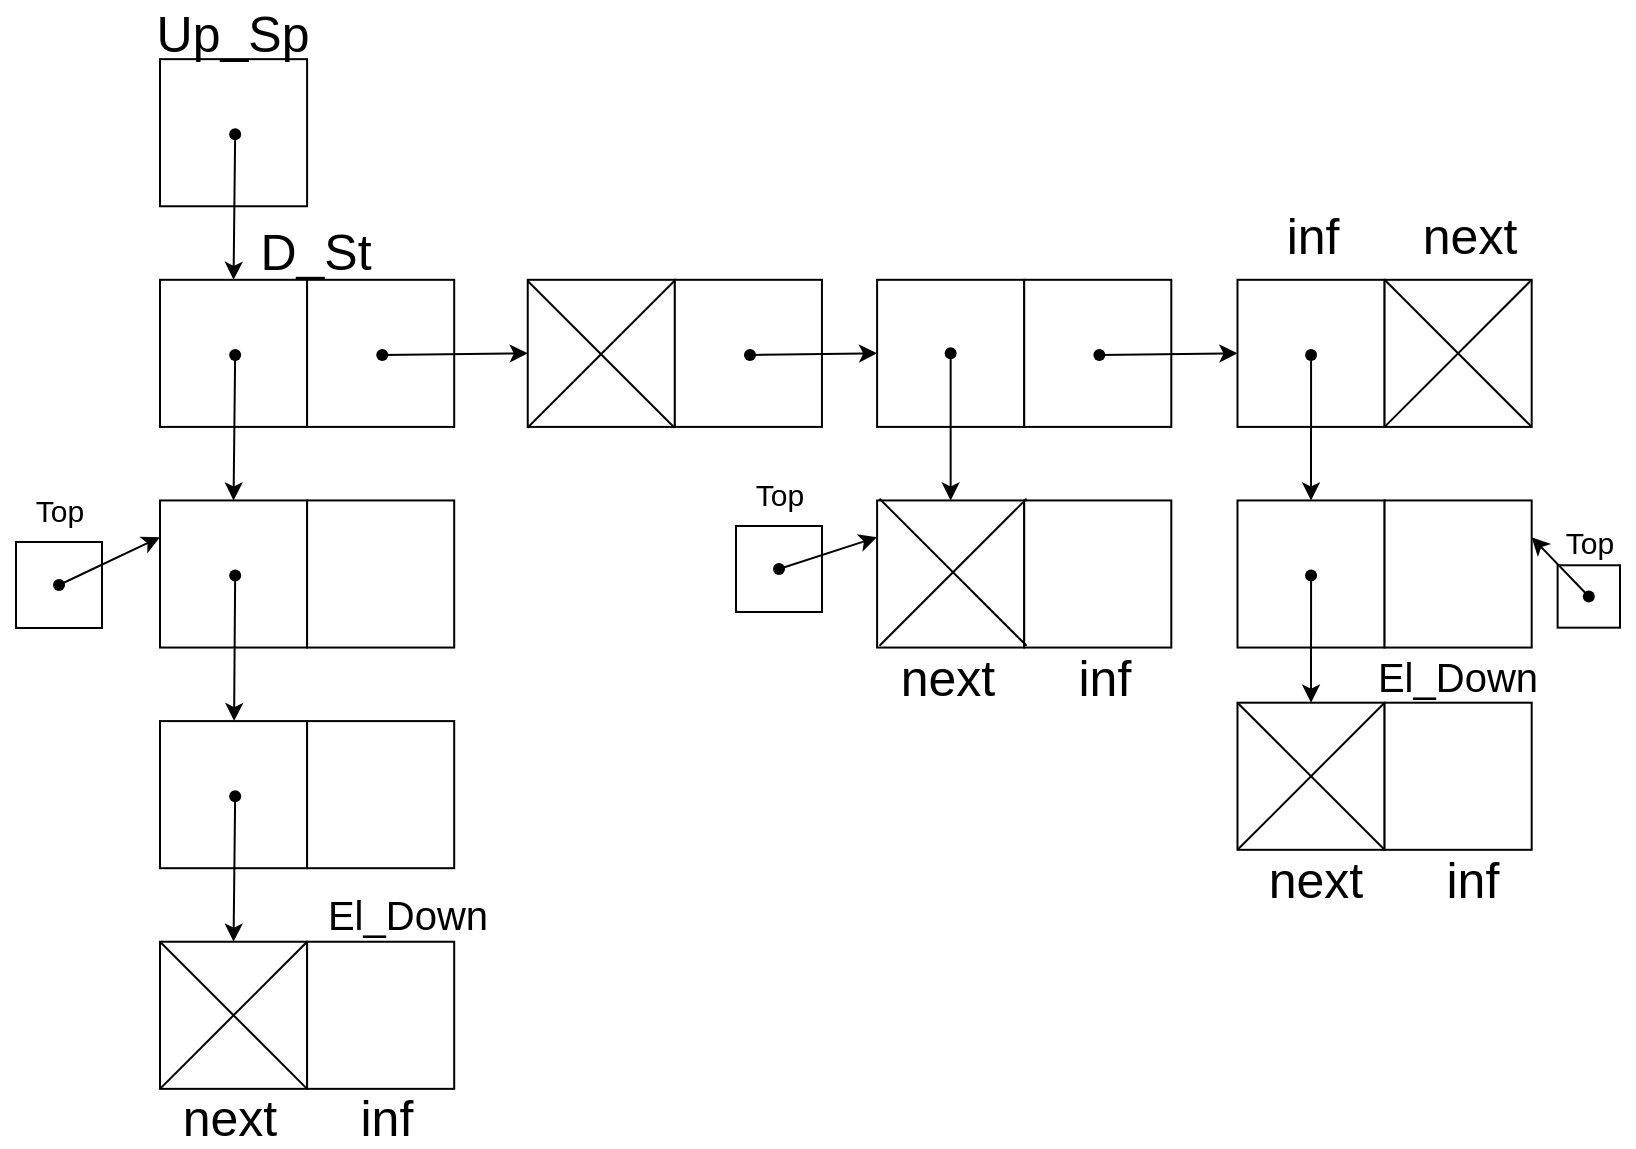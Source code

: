 <mxfile version="22.0.8" type="device">
  <diagram name="Страница — 1" id="FVXa_8yGP7T8qH84kQTv">
    <mxGraphModel dx="1434" dy="765" grid="1" gridSize="10" guides="1" tooltips="1" connect="1" arrows="1" fold="1" page="1" pageScale="1" pageWidth="827" pageHeight="1169" math="0" shadow="0">
      <root>
        <mxCell id="0" />
        <mxCell id="1" parent="0" />
        <mxCell id="w3o-LYvDEYoV72vVPv3B-3" value="" style="whiteSpace=wrap;html=1;aspect=fixed;" vertex="1" parent="1">
          <mxGeometry x="90" y="558.226" width="73.548" height="73.548" as="geometry" />
        </mxCell>
        <mxCell id="w3o-LYvDEYoV72vVPv3B-4" value="" style="whiteSpace=wrap;html=1;aspect=fixed;" vertex="1" parent="1">
          <mxGeometry x="163.549" y="558.226" width="73.548" height="73.548" as="geometry" />
        </mxCell>
        <mxCell id="w3o-LYvDEYoV72vVPv3B-5" value="" style="whiteSpace=wrap;html=1;aspect=fixed;" vertex="1" parent="1">
          <mxGeometry x="90" y="668.548" width="73.548" height="73.548" as="geometry" />
        </mxCell>
        <mxCell id="w3o-LYvDEYoV72vVPv3B-6" value="" style="whiteSpace=wrap;html=1;aspect=fixed;" vertex="1" parent="1">
          <mxGeometry x="163.549" y="668.548" width="73.548" height="73.548" as="geometry" />
        </mxCell>
        <mxCell id="w3o-LYvDEYoV72vVPv3B-7" value="" style="whiteSpace=wrap;html=1;aspect=fixed;" vertex="1" parent="1">
          <mxGeometry x="90" y="778.871" width="73.548" height="73.548" as="geometry" />
        </mxCell>
        <mxCell id="w3o-LYvDEYoV72vVPv3B-8" value="" style="whiteSpace=wrap;html=1;aspect=fixed;" vertex="1" parent="1">
          <mxGeometry x="163.549" y="778.871" width="73.548" height="73.548" as="geometry" />
        </mxCell>
        <mxCell id="w3o-LYvDEYoV72vVPv3B-9" value="&lt;span style=&quot;font-size: 25px;&quot;&gt;next&amp;nbsp; &amp;nbsp; &amp;nbsp; inf&lt;/span&gt;" style="text;html=1;strokeColor=none;fillColor=none;align=center;verticalAlign=middle;whiteSpace=wrap;rounded=0;" vertex="1" parent="1">
          <mxGeometry x="99.194" y="852.419" width="119.516" height="27.581" as="geometry" />
        </mxCell>
        <mxCell id="w3o-LYvDEYoV72vVPv3B-10" value="" style="group" vertex="1" connectable="0" parent="1">
          <mxGeometry x="90" y="310" width="73.549" height="101.129" as="geometry" />
        </mxCell>
        <mxCell id="w3o-LYvDEYoV72vVPv3B-1" value="" style="whiteSpace=wrap;html=1;aspect=fixed;" vertex="1" parent="w3o-LYvDEYoV72vVPv3B-10">
          <mxGeometry y="27.581" width="73.548" height="73.548" as="geometry" />
        </mxCell>
        <mxCell id="w3o-LYvDEYoV72vVPv3B-2" value="&lt;span style=&quot;font-size: 25px;&quot;&gt;Up_Sp&lt;/span&gt;" style="text;html=1;strokeColor=none;fillColor=none;align=center;verticalAlign=middle;whiteSpace=wrap;rounded=0;" vertex="1" parent="w3o-LYvDEYoV72vVPv3B-10">
          <mxGeometry x="9.194" width="55.161" height="27.581" as="geometry" />
        </mxCell>
        <mxCell id="w3o-LYvDEYoV72vVPv3B-33" value="" style="shape=waypoint;sketch=0;fillStyle=solid;size=6;pointerEvents=1;points=[];fillColor=none;resizable=0;rotatable=0;perimeter=centerPerimeter;snapToPoint=1;" vertex="1" parent="w3o-LYvDEYoV72vVPv3B-10">
          <mxGeometry x="27.581" y="55.161" width="20" height="20" as="geometry" />
        </mxCell>
        <mxCell id="w3o-LYvDEYoV72vVPv3B-11" value="" style="whiteSpace=wrap;html=1;aspect=fixed;" vertex="1" parent="1">
          <mxGeometry x="448.549" y="558.226" width="73.548" height="73.548" as="geometry" />
        </mxCell>
        <mxCell id="w3o-LYvDEYoV72vVPv3B-12" value="" style="whiteSpace=wrap;html=1;aspect=fixed;" vertex="1" parent="1">
          <mxGeometry x="522.098" y="558.226" width="73.548" height="73.548" as="geometry" />
        </mxCell>
        <mxCell id="w3o-LYvDEYoV72vVPv3B-13" value="" style="whiteSpace=wrap;html=1;aspect=fixed;" vertex="1" parent="1">
          <mxGeometry x="628.743" y="659.355" width="73.548" height="73.548" as="geometry" />
        </mxCell>
        <mxCell id="w3o-LYvDEYoV72vVPv3B-14" value="" style="whiteSpace=wrap;html=1;aspect=fixed;" vertex="1" parent="1">
          <mxGeometry x="702.291" y="659.355" width="73.548" height="73.548" as="geometry" />
        </mxCell>
        <mxCell id="w3o-LYvDEYoV72vVPv3B-15" value="" style="whiteSpace=wrap;html=1;aspect=fixed;" vertex="1" parent="1">
          <mxGeometry x="628.743" y="558.226" width="73.548" height="73.548" as="geometry" />
        </mxCell>
        <mxCell id="w3o-LYvDEYoV72vVPv3B-16" value="" style="whiteSpace=wrap;html=1;aspect=fixed;" vertex="1" parent="1">
          <mxGeometry x="702.291" y="558.226" width="73.548" height="73.548" as="geometry" />
        </mxCell>
        <mxCell id="w3o-LYvDEYoV72vVPv3B-23" value="" style="whiteSpace=wrap;html=1;aspect=fixed;" vertex="1" parent="1">
          <mxGeometry x="90" y="447.903" width="73.548" height="73.548" as="geometry" />
        </mxCell>
        <mxCell id="w3o-LYvDEYoV72vVPv3B-24" value="" style="whiteSpace=wrap;html=1;aspect=fixed;" vertex="1" parent="1">
          <mxGeometry x="163.549" y="447.903" width="73.548" height="73.548" as="geometry" />
        </mxCell>
        <mxCell id="w3o-LYvDEYoV72vVPv3B-25" value="" style="whiteSpace=wrap;html=1;aspect=fixed;" vertex="1" parent="1">
          <mxGeometry x="273.871" y="447.903" width="73.548" height="73.548" as="geometry" />
        </mxCell>
        <mxCell id="w3o-LYvDEYoV72vVPv3B-26" value="" style="whiteSpace=wrap;html=1;aspect=fixed;" vertex="1" parent="1">
          <mxGeometry x="347.42" y="447.903" width="73.548" height="73.548" as="geometry" />
        </mxCell>
        <mxCell id="w3o-LYvDEYoV72vVPv3B-27" value="" style="whiteSpace=wrap;html=1;aspect=fixed;" vertex="1" parent="1">
          <mxGeometry x="448.549" y="447.903" width="73.548" height="73.548" as="geometry" />
        </mxCell>
        <mxCell id="w3o-LYvDEYoV72vVPv3B-28" value="" style="whiteSpace=wrap;html=1;aspect=fixed;" vertex="1" parent="1">
          <mxGeometry x="522.098" y="447.903" width="73.548" height="73.548" as="geometry" />
        </mxCell>
        <mxCell id="w3o-LYvDEYoV72vVPv3B-29" value="" style="whiteSpace=wrap;html=1;aspect=fixed;" vertex="1" parent="1">
          <mxGeometry x="628.743" y="447.903" width="73.548" height="73.548" as="geometry" />
        </mxCell>
        <mxCell id="w3o-LYvDEYoV72vVPv3B-30" value="" style="whiteSpace=wrap;html=1;aspect=fixed;" vertex="1" parent="1">
          <mxGeometry x="702.291" y="447.903" width="73.548" height="73.548" as="geometry" />
        </mxCell>
        <mxCell id="w3o-LYvDEYoV72vVPv3B-31" value="" style="shape=waypoint;sketch=0;fillStyle=solid;size=6;pointerEvents=1;points=[];fillColor=none;resizable=0;rotatable=0;perimeter=centerPerimeter;snapToPoint=1;" vertex="1" parent="1">
          <mxGeometry x="191.129" y="475.484" width="20" height="20" as="geometry" />
        </mxCell>
        <mxCell id="w3o-LYvDEYoV72vVPv3B-32" value="" style="shape=waypoint;sketch=0;fillStyle=solid;size=6;pointerEvents=1;points=[];fillColor=none;resizable=0;rotatable=0;perimeter=centerPerimeter;snapToPoint=1;" vertex="1" parent="1">
          <mxGeometry x="117.581" y="475.484" width="20" height="20" as="geometry" />
        </mxCell>
        <mxCell id="w3o-LYvDEYoV72vVPv3B-34" value="&lt;span style=&quot;font-size: 25px;&quot;&gt;inf&amp;nbsp; &amp;nbsp; &amp;nbsp; next&lt;/span&gt;" style="text;html=1;strokeColor=none;fillColor=none;align=center;verticalAlign=middle;whiteSpace=wrap;rounded=0;" vertex="1" parent="1">
          <mxGeometry x="650.808" y="411.129" width="119.516" height="27.581" as="geometry" />
        </mxCell>
        <mxCell id="w3o-LYvDEYoV72vVPv3B-35" value="&lt;span style=&quot;font-size: 25px;&quot;&gt;next&amp;nbsp; &amp;nbsp; &amp;nbsp; inf&lt;/span&gt;" style="text;html=1;strokeColor=none;fillColor=none;align=center;verticalAlign=middle;whiteSpace=wrap;rounded=0;" vertex="1" parent="1">
          <mxGeometry x="457.743" y="631.774" width="119.516" height="27.581" as="geometry" />
        </mxCell>
        <mxCell id="w3o-LYvDEYoV72vVPv3B-36" value="&lt;span style=&quot;font-size: 25px;&quot;&gt;next&amp;nbsp; &amp;nbsp; &amp;nbsp; inf&lt;/span&gt;" style="text;html=1;strokeColor=none;fillColor=none;align=center;verticalAlign=middle;whiteSpace=wrap;rounded=0;" vertex="1" parent="1">
          <mxGeometry x="641.614" y="732.903" width="119.516" height="27.581" as="geometry" />
        </mxCell>
        <mxCell id="w3o-LYvDEYoV72vVPv3B-37" value="" style="endArrow=classic;html=1;rounded=0;" edge="1" parent="1" source="w3o-LYvDEYoV72vVPv3B-33">
          <mxGeometry width="50" height="50" relative="1" as="geometry">
            <mxPoint x="246.291" y="328.387" as="sourcePoint" />
            <mxPoint x="126.774" y="447.903" as="targetPoint" />
          </mxGeometry>
        </mxCell>
        <mxCell id="w3o-LYvDEYoV72vVPv3B-38" value="" style="endArrow=classic;html=1;rounded=0;exitX=0.6;exitY=0.75;exitDx=0;exitDy=0;exitPerimeter=0;entryX=0;entryY=0.5;entryDx=0;entryDy=0;" edge="1" parent="1" source="w3o-LYvDEYoV72vVPv3B-31" target="w3o-LYvDEYoV72vVPv3B-25">
          <mxGeometry width="50" height="50" relative="1" as="geometry">
            <mxPoint x="255.484" y="401.935" as="sourcePoint" />
            <mxPoint x="301.452" y="355.968" as="targetPoint" />
          </mxGeometry>
        </mxCell>
        <mxCell id="w3o-LYvDEYoV72vVPv3B-40" value="" style="shape=waypoint;sketch=0;fillStyle=solid;size=6;pointerEvents=1;points=[];fillColor=none;resizable=0;rotatable=0;perimeter=centerPerimeter;snapToPoint=1;" vertex="1" parent="1">
          <mxGeometry x="375.001" y="475.484" width="20" height="20" as="geometry" />
        </mxCell>
        <mxCell id="w3o-LYvDEYoV72vVPv3B-41" value="" style="endArrow=classic;html=1;rounded=0;" edge="1" parent="1" source="w3o-LYvDEYoV72vVPv3B-40">
          <mxGeometry width="50" height="50" relative="1" as="geometry">
            <mxPoint x="439.355" y="484.218" as="sourcePoint" />
            <mxPoint x="448.549" y="484.677" as="targetPoint" />
          </mxGeometry>
        </mxCell>
        <mxCell id="w3o-LYvDEYoV72vVPv3B-42" value="" style="shape=waypoint;sketch=0;fillStyle=solid;size=6;pointerEvents=1;points=[];fillColor=none;resizable=0;rotatable=0;perimeter=centerPerimeter;snapToPoint=1;" vertex="1" parent="1">
          <mxGeometry x="549.678" y="475.484" width="20" height="20" as="geometry" />
        </mxCell>
        <mxCell id="w3o-LYvDEYoV72vVPv3B-43" value="" style="endArrow=classic;html=1;rounded=0;entryX=0;entryY=0.5;entryDx=0;entryDy=0;" edge="1" parent="1" source="w3o-LYvDEYoV72vVPv3B-42" target="w3o-LYvDEYoV72vVPv3B-29">
          <mxGeometry width="50" height="50" relative="1" as="geometry">
            <mxPoint x="393.388" y="493.871" as="sourcePoint" />
            <mxPoint x="457.743" y="493.871" as="targetPoint" />
          </mxGeometry>
        </mxCell>
        <mxCell id="w3o-LYvDEYoV72vVPv3B-44" value="" style="endArrow=none;html=1;rounded=0;entryX=1;entryY=0;entryDx=0;entryDy=0;exitX=0;exitY=1;exitDx=0;exitDy=0;" edge="1" parent="1" source="w3o-LYvDEYoV72vVPv3B-30" target="w3o-LYvDEYoV72vVPv3B-30">
          <mxGeometry width="50" height="50" relative="1" as="geometry">
            <mxPoint x="705.969" y="521.452" as="sourcePoint" />
            <mxPoint x="751.937" y="475.484" as="targetPoint" />
          </mxGeometry>
        </mxCell>
        <mxCell id="w3o-LYvDEYoV72vVPv3B-45" value="" style="endArrow=none;html=1;rounded=0;exitX=0;exitY=0;exitDx=0;exitDy=0;entryX=1;entryY=1;entryDx=0;entryDy=0;" edge="1" parent="1" source="w3o-LYvDEYoV72vVPv3B-30" target="w3o-LYvDEYoV72vVPv3B-30">
          <mxGeometry width="50" height="50" relative="1" as="geometry">
            <mxPoint x="632.42" y="328.387" as="sourcePoint" />
            <mxPoint x="678.388" y="282.419" as="targetPoint" />
          </mxGeometry>
        </mxCell>
        <mxCell id="w3o-LYvDEYoV72vVPv3B-55" value="" style="endArrow=none;html=1;rounded=0;entryX=1;entryY=0;entryDx=0;entryDy=0;exitX=0;exitY=1;exitDx=0;exitDy=0;" edge="1" parent="1">
          <mxGeometry width="50" height="50" relative="1" as="geometry">
            <mxPoint x="628.743" y="732.903" as="sourcePoint" />
            <mxPoint x="702.291" y="659.355" as="targetPoint" />
          </mxGeometry>
        </mxCell>
        <mxCell id="w3o-LYvDEYoV72vVPv3B-56" value="" style="endArrow=none;html=1;rounded=0;exitX=0;exitY=0;exitDx=0;exitDy=0;entryX=1;entryY=1;entryDx=0;entryDy=0;" edge="1" parent="1">
          <mxGeometry width="50" height="50" relative="1" as="geometry">
            <mxPoint x="628.743" y="659.355" as="sourcePoint" />
            <mxPoint x="702.291" y="732.903" as="targetPoint" />
          </mxGeometry>
        </mxCell>
        <mxCell id="w3o-LYvDEYoV72vVPv3B-57" value="" style="endArrow=none;html=1;rounded=0;entryX=1;entryY=0;entryDx=0;entryDy=0;exitX=0;exitY=1;exitDx=0;exitDy=0;" edge="1" parent="1">
          <mxGeometry width="50" height="50" relative="1" as="geometry">
            <mxPoint x="90" y="852.419" as="sourcePoint" />
            <mxPoint x="163.549" y="778.871" as="targetPoint" />
          </mxGeometry>
        </mxCell>
        <mxCell id="w3o-LYvDEYoV72vVPv3B-58" value="" style="endArrow=none;html=1;rounded=0;exitX=0;exitY=0;exitDx=0;exitDy=0;entryX=1;entryY=1;entryDx=0;entryDy=0;" edge="1" parent="1">
          <mxGeometry width="50" height="50" relative="1" as="geometry">
            <mxPoint x="90" y="778.871" as="sourcePoint" />
            <mxPoint x="163.549" y="852.419" as="targetPoint" />
          </mxGeometry>
        </mxCell>
        <mxCell id="w3o-LYvDEYoV72vVPv3B-59" value="" style="endArrow=classic;html=1;rounded=0;" edge="1" parent="1" source="w3o-LYvDEYoV72vVPv3B-32">
          <mxGeometry width="50" height="50" relative="1" as="geometry">
            <mxPoint x="384.194" y="622.581" as="sourcePoint" />
            <mxPoint x="126.774" y="558.226" as="targetPoint" />
          </mxGeometry>
        </mxCell>
        <mxCell id="w3o-LYvDEYoV72vVPv3B-60" value="" style="shape=waypoint;sketch=0;fillStyle=solid;size=6;pointerEvents=1;points=[];fillColor=none;resizable=0;rotatable=0;perimeter=centerPerimeter;snapToPoint=1;" vertex="1" parent="1">
          <mxGeometry x="117.581" y="585.806" width="20" height="20" as="geometry" />
        </mxCell>
        <mxCell id="w3o-LYvDEYoV72vVPv3B-61" value="" style="shape=waypoint;sketch=0;fillStyle=solid;size=6;pointerEvents=1;points=[];fillColor=none;resizable=0;rotatable=0;perimeter=centerPerimeter;snapToPoint=1;" vertex="1" parent="1">
          <mxGeometry x="117.581" y="696.129" width="20" height="20" as="geometry" />
        </mxCell>
        <mxCell id="w3o-LYvDEYoV72vVPv3B-63" value="" style="endArrow=classic;html=1;rounded=0;exitX=0.75;exitY=0.45;exitDx=0;exitDy=0;exitPerimeter=0;" edge="1" parent="1" source="w3o-LYvDEYoV72vVPv3B-60" target="w3o-LYvDEYoV72vVPv3B-5">
          <mxGeometry width="50" height="50" relative="1" as="geometry">
            <mxPoint x="126.315" y="595" as="sourcePoint" />
            <mxPoint x="126.315" y="668.548" as="targetPoint" />
          </mxGeometry>
        </mxCell>
        <mxCell id="w3o-LYvDEYoV72vVPv3B-65" value="" style="endArrow=classic;html=1;rounded=0;exitX=0.5;exitY=0.85;exitDx=0;exitDy=0;exitPerimeter=0;entryX=0.5;entryY=0;entryDx=0;entryDy=0;" edge="1" parent="1" source="w3o-LYvDEYoV72vVPv3B-61" target="w3o-LYvDEYoV72vVPv3B-7">
          <mxGeometry width="50" height="50" relative="1" as="geometry">
            <mxPoint x="310.186" y="732.903" as="sourcePoint" />
            <mxPoint x="310.186" y="806.452" as="targetPoint" />
          </mxGeometry>
        </mxCell>
        <mxCell id="w3o-LYvDEYoV72vVPv3B-72" value="" style="group" vertex="1" connectable="0" parent="1">
          <mxGeometry x="10" y="548" width="60" height="74" as="geometry" />
        </mxCell>
        <mxCell id="w3o-LYvDEYoV72vVPv3B-70" value="" style="group" vertex="1" connectable="0" parent="w3o-LYvDEYoV72vVPv3B-72">
          <mxGeometry width="60" height="74" as="geometry" />
        </mxCell>
        <mxCell id="w3o-LYvDEYoV72vVPv3B-67" value="" style="whiteSpace=wrap;html=1;aspect=fixed;" vertex="1" parent="w3o-LYvDEYoV72vVPv3B-70">
          <mxGeometry x="8" y="31" width="43" height="43" as="geometry" />
        </mxCell>
        <mxCell id="w3o-LYvDEYoV72vVPv3B-68" value="" style="shape=waypoint;sketch=0;fillStyle=solid;size=6;pointerEvents=1;points=[];fillColor=none;resizable=0;rotatable=0;perimeter=centerPerimeter;snapToPoint=1;" vertex="1" parent="w3o-LYvDEYoV72vVPv3B-70">
          <mxGeometry x="19.5" y="42.496" width="20" height="20" as="geometry" />
        </mxCell>
        <mxCell id="w3o-LYvDEYoV72vVPv3B-69" value="&lt;font style=&quot;font-size: 15px;&quot;&gt;Top&lt;/font&gt;" style="text;html=1;strokeColor=none;fillColor=none;align=center;verticalAlign=middle;whiteSpace=wrap;rounded=0;" vertex="1" parent="w3o-LYvDEYoV72vVPv3B-70">
          <mxGeometry width="60" height="30" as="geometry" />
        </mxCell>
        <mxCell id="w3o-LYvDEYoV72vVPv3B-71" value="" style="endArrow=classic;html=1;rounded=0;entryX=0;entryY=0.25;entryDx=0;entryDy=0;" edge="1" parent="w3o-LYvDEYoV72vVPv3B-72" source="w3o-LYvDEYoV72vVPv3B-68" target="w3o-LYvDEYoV72vVPv3B-3">
          <mxGeometry width="50" height="50" relative="1" as="geometry">
            <mxPoint x="128" y="58" as="sourcePoint" />
            <mxPoint x="127" y="131" as="targetPoint" />
          </mxGeometry>
        </mxCell>
        <mxCell id="w3o-LYvDEYoV72vVPv3B-73" value="" style="group" vertex="1" connectable="0" parent="1">
          <mxGeometry x="20" y="558" width="60" height="74" as="geometry" />
        </mxCell>
        <mxCell id="w3o-LYvDEYoV72vVPv3B-74" value="" style="group" vertex="1" connectable="0" parent="1">
          <mxGeometry x="370" y="540" width="60" height="74" as="geometry" />
        </mxCell>
        <mxCell id="w3o-LYvDEYoV72vVPv3B-75" value="" style="whiteSpace=wrap;html=1;aspect=fixed;" vertex="1" parent="w3o-LYvDEYoV72vVPv3B-74">
          <mxGeometry x="8" y="31" width="43" height="43" as="geometry" />
        </mxCell>
        <mxCell id="w3o-LYvDEYoV72vVPv3B-76" value="" style="shape=waypoint;sketch=0;fillStyle=solid;size=6;pointerEvents=1;points=[];fillColor=none;resizable=0;rotatable=0;perimeter=centerPerimeter;snapToPoint=1;" vertex="1" parent="w3o-LYvDEYoV72vVPv3B-74">
          <mxGeometry x="19.5" y="42.496" width="20" height="20" as="geometry" />
        </mxCell>
        <mxCell id="w3o-LYvDEYoV72vVPv3B-77" value="&lt;font style=&quot;font-size: 15px;&quot;&gt;Top&lt;/font&gt;" style="text;html=1;strokeColor=none;fillColor=none;align=center;verticalAlign=middle;whiteSpace=wrap;rounded=0;" vertex="1" parent="w3o-LYvDEYoV72vVPv3B-74">
          <mxGeometry width="60" height="30" as="geometry" />
        </mxCell>
        <mxCell id="w3o-LYvDEYoV72vVPv3B-78" value="" style="endArrow=classic;html=1;rounded=0;entryX=0;entryY=0.25;entryDx=0;entryDy=0;" edge="1" parent="1" source="w3o-LYvDEYoV72vVPv3B-76" target="w3o-LYvDEYoV72vVPv3B-11">
          <mxGeometry width="50" height="50" relative="1" as="geometry">
            <mxPoint x="148" y="616" as="sourcePoint" />
            <mxPoint x="147" y="689" as="targetPoint" />
          </mxGeometry>
        </mxCell>
        <mxCell id="w3o-LYvDEYoV72vVPv3B-79" value="" style="endArrow=none;html=1;rounded=0;entryX=1;entryY=0;entryDx=0;entryDy=0;exitX=0;exitY=1;exitDx=0;exitDy=0;" edge="1" parent="1">
          <mxGeometry width="50" height="50" relative="1" as="geometry">
            <mxPoint x="449.743" y="630.903" as="sourcePoint" />
            <mxPoint x="523.291" y="557.355" as="targetPoint" />
          </mxGeometry>
        </mxCell>
        <mxCell id="w3o-LYvDEYoV72vVPv3B-80" value="" style="endArrow=none;html=1;rounded=0;exitX=0;exitY=0;exitDx=0;exitDy=0;entryX=1;entryY=1;entryDx=0;entryDy=0;" edge="1" parent="1">
          <mxGeometry width="50" height="50" relative="1" as="geometry">
            <mxPoint x="449.743" y="557.355" as="sourcePoint" />
            <mxPoint x="523.291" y="630.903" as="targetPoint" />
          </mxGeometry>
        </mxCell>
        <mxCell id="w3o-LYvDEYoV72vVPv3B-81" value="" style="shape=waypoint;sketch=0;fillStyle=solid;size=6;pointerEvents=1;points=[];fillColor=none;resizable=0;rotatable=0;perimeter=centerPerimeter;snapToPoint=1;" vertex="1" parent="1">
          <mxGeometry x="655.521" y="475.486" width="20" height="20" as="geometry" />
        </mxCell>
        <mxCell id="w3o-LYvDEYoV72vVPv3B-82" value="" style="endArrow=classic;html=1;rounded=0;exitX=0.75;exitY=0.45;exitDx=0;exitDy=0;exitPerimeter=0;entryX=0.5;entryY=0;entryDx=0;entryDy=0;" edge="1" parent="1" source="w3o-LYvDEYoV72vVPv3B-81" target="w3o-LYvDEYoV72vVPv3B-15">
          <mxGeometry width="50" height="50" relative="1" as="geometry">
            <mxPoint x="664.255" y="484.68" as="sourcePoint" />
            <mxPoint x="664.94" y="558.68" as="targetPoint" />
          </mxGeometry>
        </mxCell>
        <mxCell id="w3o-LYvDEYoV72vVPv3B-83" value="" style="shape=waypoint;sketch=0;fillStyle=solid;size=6;pointerEvents=1;points=[];fillColor=none;resizable=0;rotatable=0;perimeter=centerPerimeter;snapToPoint=1;" vertex="1" parent="1">
          <mxGeometry x="655.521" y="585.806" width="20" height="20" as="geometry" />
        </mxCell>
        <mxCell id="w3o-LYvDEYoV72vVPv3B-84" value="" style="endArrow=classic;html=1;rounded=0;exitX=0.75;exitY=0.45;exitDx=0;exitDy=0;exitPerimeter=0;entryX=0.5;entryY=0;entryDx=0;entryDy=0;" edge="1" parent="1" source="w3o-LYvDEYoV72vVPv3B-83" target="w3o-LYvDEYoV72vVPv3B-13">
          <mxGeometry width="50" height="50" relative="1" as="geometry">
            <mxPoint x="664.255" y="595" as="sourcePoint" />
            <mxPoint x="664.94" y="669" as="targetPoint" />
          </mxGeometry>
        </mxCell>
        <mxCell id="w3o-LYvDEYoV72vVPv3B-85" value="" style="group" vertex="1" connectable="0" parent="1">
          <mxGeometry x="783" y="568.15" width="43.53" height="53.69" as="geometry" />
        </mxCell>
        <mxCell id="w3o-LYvDEYoV72vVPv3B-86" value="" style="whiteSpace=wrap;html=1;aspect=fixed;" vertex="1" parent="w3o-LYvDEYoV72vVPv3B-85">
          <mxGeometry x="5.804" y="22.492" width="31.197" height="31.197" as="geometry" />
        </mxCell>
        <mxCell id="w3o-LYvDEYoV72vVPv3B-87" value="" style="shape=waypoint;sketch=0;fillStyle=solid;size=6;pointerEvents=1;points=[];fillColor=none;resizable=0;rotatable=0;perimeter=centerPerimeter;snapToPoint=1;" vertex="1" parent="w3o-LYvDEYoV72vVPv3B-85">
          <mxGeometry x="11.407" y="28.093" width="20" height="20" as="geometry" />
        </mxCell>
        <mxCell id="w3o-LYvDEYoV72vVPv3B-88" value="&lt;font style=&quot;font-size: 15px;&quot;&gt;Top&lt;/font&gt;" style="text;html=1;strokeColor=none;fillColor=none;align=center;verticalAlign=middle;whiteSpace=wrap;rounded=0;" vertex="1" parent="w3o-LYvDEYoV72vVPv3B-85">
          <mxGeometry width="43.53" height="21.766" as="geometry" />
        </mxCell>
        <mxCell id="w3o-LYvDEYoV72vVPv3B-90" style="rounded=0;orthogonalLoop=1;jettySize=auto;html=1;entryX=1;entryY=0.25;entryDx=0;entryDy=0;" edge="1" parent="1" source="w3o-LYvDEYoV72vVPv3B-87" target="w3o-LYvDEYoV72vVPv3B-16">
          <mxGeometry relative="1" as="geometry">
            <mxPoint x="684" y="558" as="targetPoint" />
          </mxGeometry>
        </mxCell>
        <mxCell id="w3o-LYvDEYoV72vVPv3B-92" style="edgeStyle=orthogonalEdgeStyle;rounded=0;orthogonalLoop=1;jettySize=auto;html=1;entryX=0.5;entryY=0;entryDx=0;entryDy=0;" edge="1" parent="1" source="w3o-LYvDEYoV72vVPv3B-91" target="w3o-LYvDEYoV72vVPv3B-11">
          <mxGeometry relative="1" as="geometry" />
        </mxCell>
        <mxCell id="w3o-LYvDEYoV72vVPv3B-91" value="" style="shape=waypoint;sketch=0;fillStyle=solid;size=6;pointerEvents=1;points=[];fillColor=none;resizable=0;rotatable=0;perimeter=centerPerimeter;snapToPoint=1;" vertex="1" parent="1">
          <mxGeometry x="475.321" y="474.676" width="20" height="20" as="geometry" />
        </mxCell>
        <mxCell id="w3o-LYvDEYoV72vVPv3B-93" value="" style="endArrow=none;html=1;rounded=0;entryX=1;entryY=0;entryDx=0;entryDy=0;exitX=0;exitY=1;exitDx=0;exitDy=0;" edge="1" parent="1">
          <mxGeometry width="50" height="50" relative="1" as="geometry">
            <mxPoint x="273.743" y="521.903" as="sourcePoint" />
            <mxPoint x="347.291" y="448.355" as="targetPoint" />
          </mxGeometry>
        </mxCell>
        <mxCell id="w3o-LYvDEYoV72vVPv3B-94" value="" style="endArrow=none;html=1;rounded=0;exitX=0;exitY=0;exitDx=0;exitDy=0;entryX=1;entryY=1;entryDx=0;entryDy=0;" edge="1" parent="1">
          <mxGeometry width="50" height="50" relative="1" as="geometry">
            <mxPoint x="273.743" y="448.355" as="sourcePoint" />
            <mxPoint x="347.291" y="521.903" as="targetPoint" />
          </mxGeometry>
        </mxCell>
        <mxCell id="w3o-LYvDEYoV72vVPv3B-95" value="&lt;font style=&quot;font-size: 25px;&quot;&gt;D_St&lt;/font&gt;" style="text;html=1;strokeColor=none;fillColor=none;align=center;verticalAlign=middle;whiteSpace=wrap;rounded=0;" vertex="1" parent="1">
          <mxGeometry x="137.58" y="417.9" width="60" height="30" as="geometry" />
        </mxCell>
        <mxCell id="w3o-LYvDEYoV72vVPv3B-98" value="&lt;font style=&quot;font-size: 20px;&quot;&gt;El_Down&lt;/font&gt;" style="text;html=1;strokeColor=none;fillColor=none;align=center;verticalAlign=middle;whiteSpace=wrap;rounded=0;" vertex="1" parent="1">
          <mxGeometry x="154.353" y="751.294" width="119.516" height="27.581" as="geometry" />
        </mxCell>
        <mxCell id="w3o-LYvDEYoV72vVPv3B-99" value="&lt;font style=&quot;font-size: 20px;&quot;&gt;El_Down&lt;/font&gt;" style="text;html=1;strokeColor=none;fillColor=none;align=center;verticalAlign=middle;whiteSpace=wrap;rounded=0;" vertex="1" parent="1">
          <mxGeometry x="679.303" y="632.004" width="119.516" height="27.581" as="geometry" />
        </mxCell>
      </root>
    </mxGraphModel>
  </diagram>
</mxfile>
